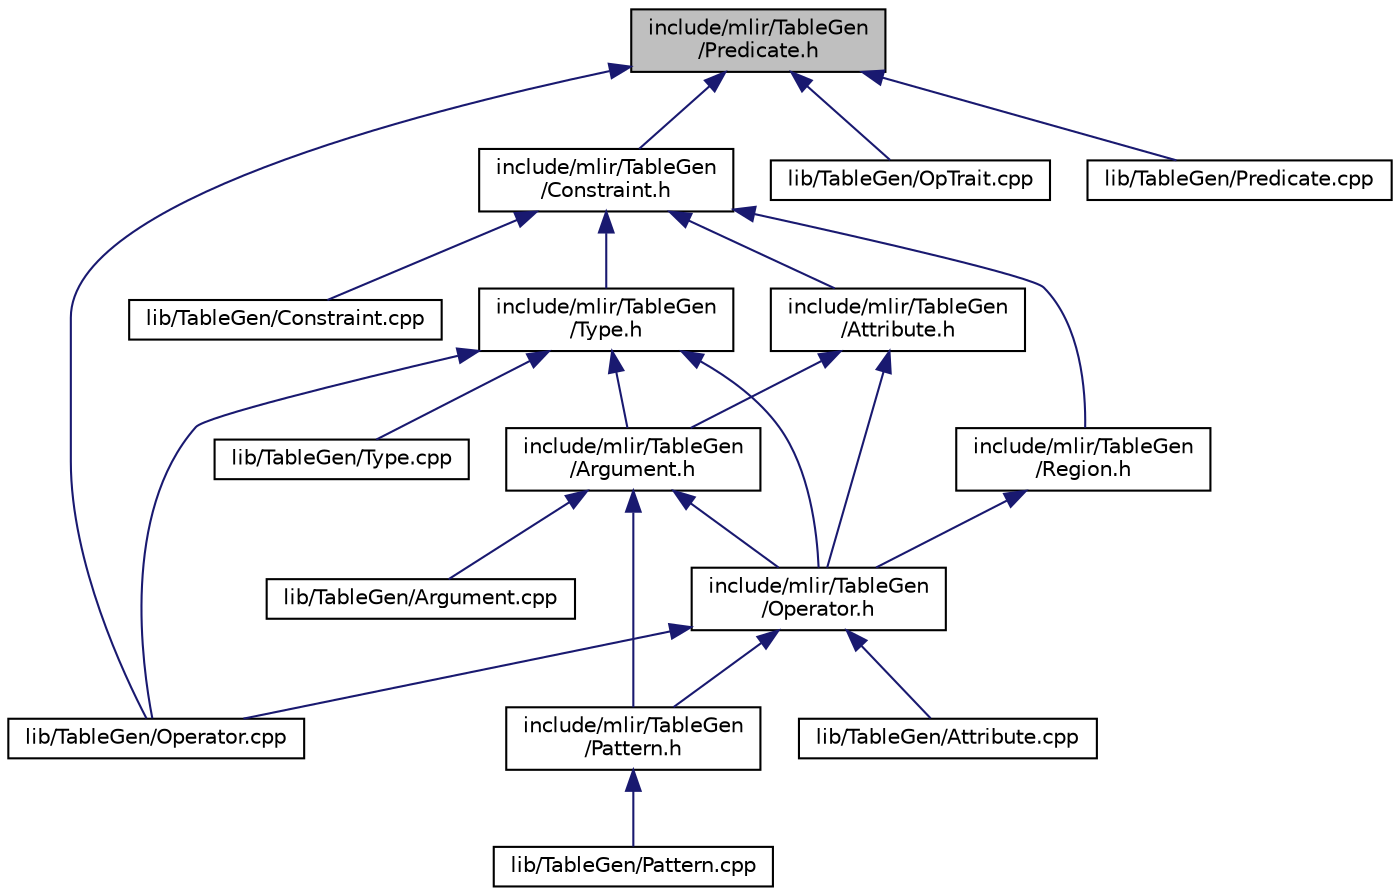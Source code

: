 digraph "include/mlir/TableGen/Predicate.h"
{
  bgcolor="transparent";
  edge [fontname="Helvetica",fontsize="10",labelfontname="Helvetica",labelfontsize="10"];
  node [fontname="Helvetica",fontsize="10",shape=record];
  Node6 [label="include/mlir/TableGen\l/Predicate.h",height=0.2,width=0.4,color="black", fillcolor="grey75", style="filled", fontcolor="black"];
  Node6 -> Node7 [dir="back",color="midnightblue",fontsize="10",style="solid",fontname="Helvetica"];
  Node7 [label="include/mlir/TableGen\l/Constraint.h",height=0.2,width=0.4,color="black",URL="$Constraint_8h.html"];
  Node7 -> Node8 [dir="back",color="midnightblue",fontsize="10",style="solid",fontname="Helvetica"];
  Node8 [label="include/mlir/TableGen\l/Attribute.h",height=0.2,width=0.4,color="black",URL="$Attribute_8h.html"];
  Node8 -> Node9 [dir="back",color="midnightblue",fontsize="10",style="solid",fontname="Helvetica"];
  Node9 [label="include/mlir/TableGen\l/Argument.h",height=0.2,width=0.4,color="black",URL="$Argument_8h.html"];
  Node9 -> Node10 [dir="back",color="midnightblue",fontsize="10",style="solid",fontname="Helvetica"];
  Node10 [label="include/mlir/TableGen\l/Operator.h",height=0.2,width=0.4,color="black",URL="$Operator_8h.html"];
  Node10 -> Node11 [dir="back",color="midnightblue",fontsize="10",style="solid",fontname="Helvetica"];
  Node11 [label="include/mlir/TableGen\l/Pattern.h",height=0.2,width=0.4,color="black",URL="$Pattern_8h.html"];
  Node11 -> Node12 [dir="back",color="midnightblue",fontsize="10",style="solid",fontname="Helvetica"];
  Node12 [label="lib/TableGen/Pattern.cpp",height=0.2,width=0.4,color="black",URL="$Pattern_8cpp.html"];
  Node10 -> Node13 [dir="back",color="midnightblue",fontsize="10",style="solid",fontname="Helvetica"];
  Node13 [label="lib/TableGen/Attribute.cpp",height=0.2,width=0.4,color="black",URL="$Attribute_8cpp.html"];
  Node10 -> Node14 [dir="back",color="midnightblue",fontsize="10",style="solid",fontname="Helvetica"];
  Node14 [label="lib/TableGen/Operator.cpp",height=0.2,width=0.4,color="black",URL="$Operator_8cpp.html"];
  Node9 -> Node11 [dir="back",color="midnightblue",fontsize="10",style="solid",fontname="Helvetica"];
  Node9 -> Node15 [dir="back",color="midnightblue",fontsize="10",style="solid",fontname="Helvetica"];
  Node15 [label="lib/TableGen/Argument.cpp",height=0.2,width=0.4,color="black",URL="$Argument_8cpp.html"];
  Node8 -> Node10 [dir="back",color="midnightblue",fontsize="10",style="solid",fontname="Helvetica"];
  Node7 -> Node16 [dir="back",color="midnightblue",fontsize="10",style="solid",fontname="Helvetica"];
  Node16 [label="include/mlir/TableGen\l/Region.h",height=0.2,width=0.4,color="black",URL="$TableGen_2Region_8h.html"];
  Node16 -> Node10 [dir="back",color="midnightblue",fontsize="10",style="solid",fontname="Helvetica"];
  Node7 -> Node17 [dir="back",color="midnightblue",fontsize="10",style="solid",fontname="Helvetica"];
  Node17 [label="include/mlir/TableGen\l/Type.h",height=0.2,width=0.4,color="black",URL="$Type_8h.html"];
  Node17 -> Node9 [dir="back",color="midnightblue",fontsize="10",style="solid",fontname="Helvetica"];
  Node17 -> Node10 [dir="back",color="midnightblue",fontsize="10",style="solid",fontname="Helvetica"];
  Node17 -> Node14 [dir="back",color="midnightblue",fontsize="10",style="solid",fontname="Helvetica"];
  Node17 -> Node18 [dir="back",color="midnightblue",fontsize="10",style="solid",fontname="Helvetica"];
  Node18 [label="lib/TableGen/Type.cpp",height=0.2,width=0.4,color="black",URL="$Type_8cpp.html"];
  Node7 -> Node19 [dir="back",color="midnightblue",fontsize="10",style="solid",fontname="Helvetica"];
  Node19 [label="lib/TableGen/Constraint.cpp",height=0.2,width=0.4,color="black",URL="$Constraint_8cpp.html"];
  Node6 -> Node14 [dir="back",color="midnightblue",fontsize="10",style="solid",fontname="Helvetica"];
  Node6 -> Node20 [dir="back",color="midnightblue",fontsize="10",style="solid",fontname="Helvetica"];
  Node20 [label="lib/TableGen/OpTrait.cpp",height=0.2,width=0.4,color="black",URL="$OpTrait_8cpp.html"];
  Node6 -> Node21 [dir="back",color="midnightblue",fontsize="10",style="solid",fontname="Helvetica"];
  Node21 [label="lib/TableGen/Predicate.cpp",height=0.2,width=0.4,color="black",URL="$Predicate_8cpp.html"];
}
